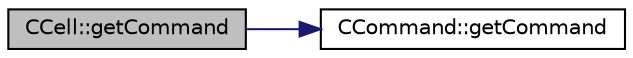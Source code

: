 digraph "CCell::getCommand"
{
  edge [fontname="Helvetica",fontsize="10",labelfontname="Helvetica",labelfontsize="10"];
  node [fontname="Helvetica",fontsize="10",shape=record];
  rankdir="LR";
  Node1 [label="CCell::getCommand",height=0.2,width=0.4,color="black", fillcolor="grey75", style="filled", fontcolor="black"];
  Node1 -> Node2 [color="midnightblue",fontsize="10",style="solid",fontname="Helvetica"];
  Node2 [label="CCommand::getCommand",height=0.2,width=0.4,color="black", fillcolor="white", style="filled",URL="$classCCommand.html#a793d9d37fa03ae331a80c32b1390ca8a"];
}
